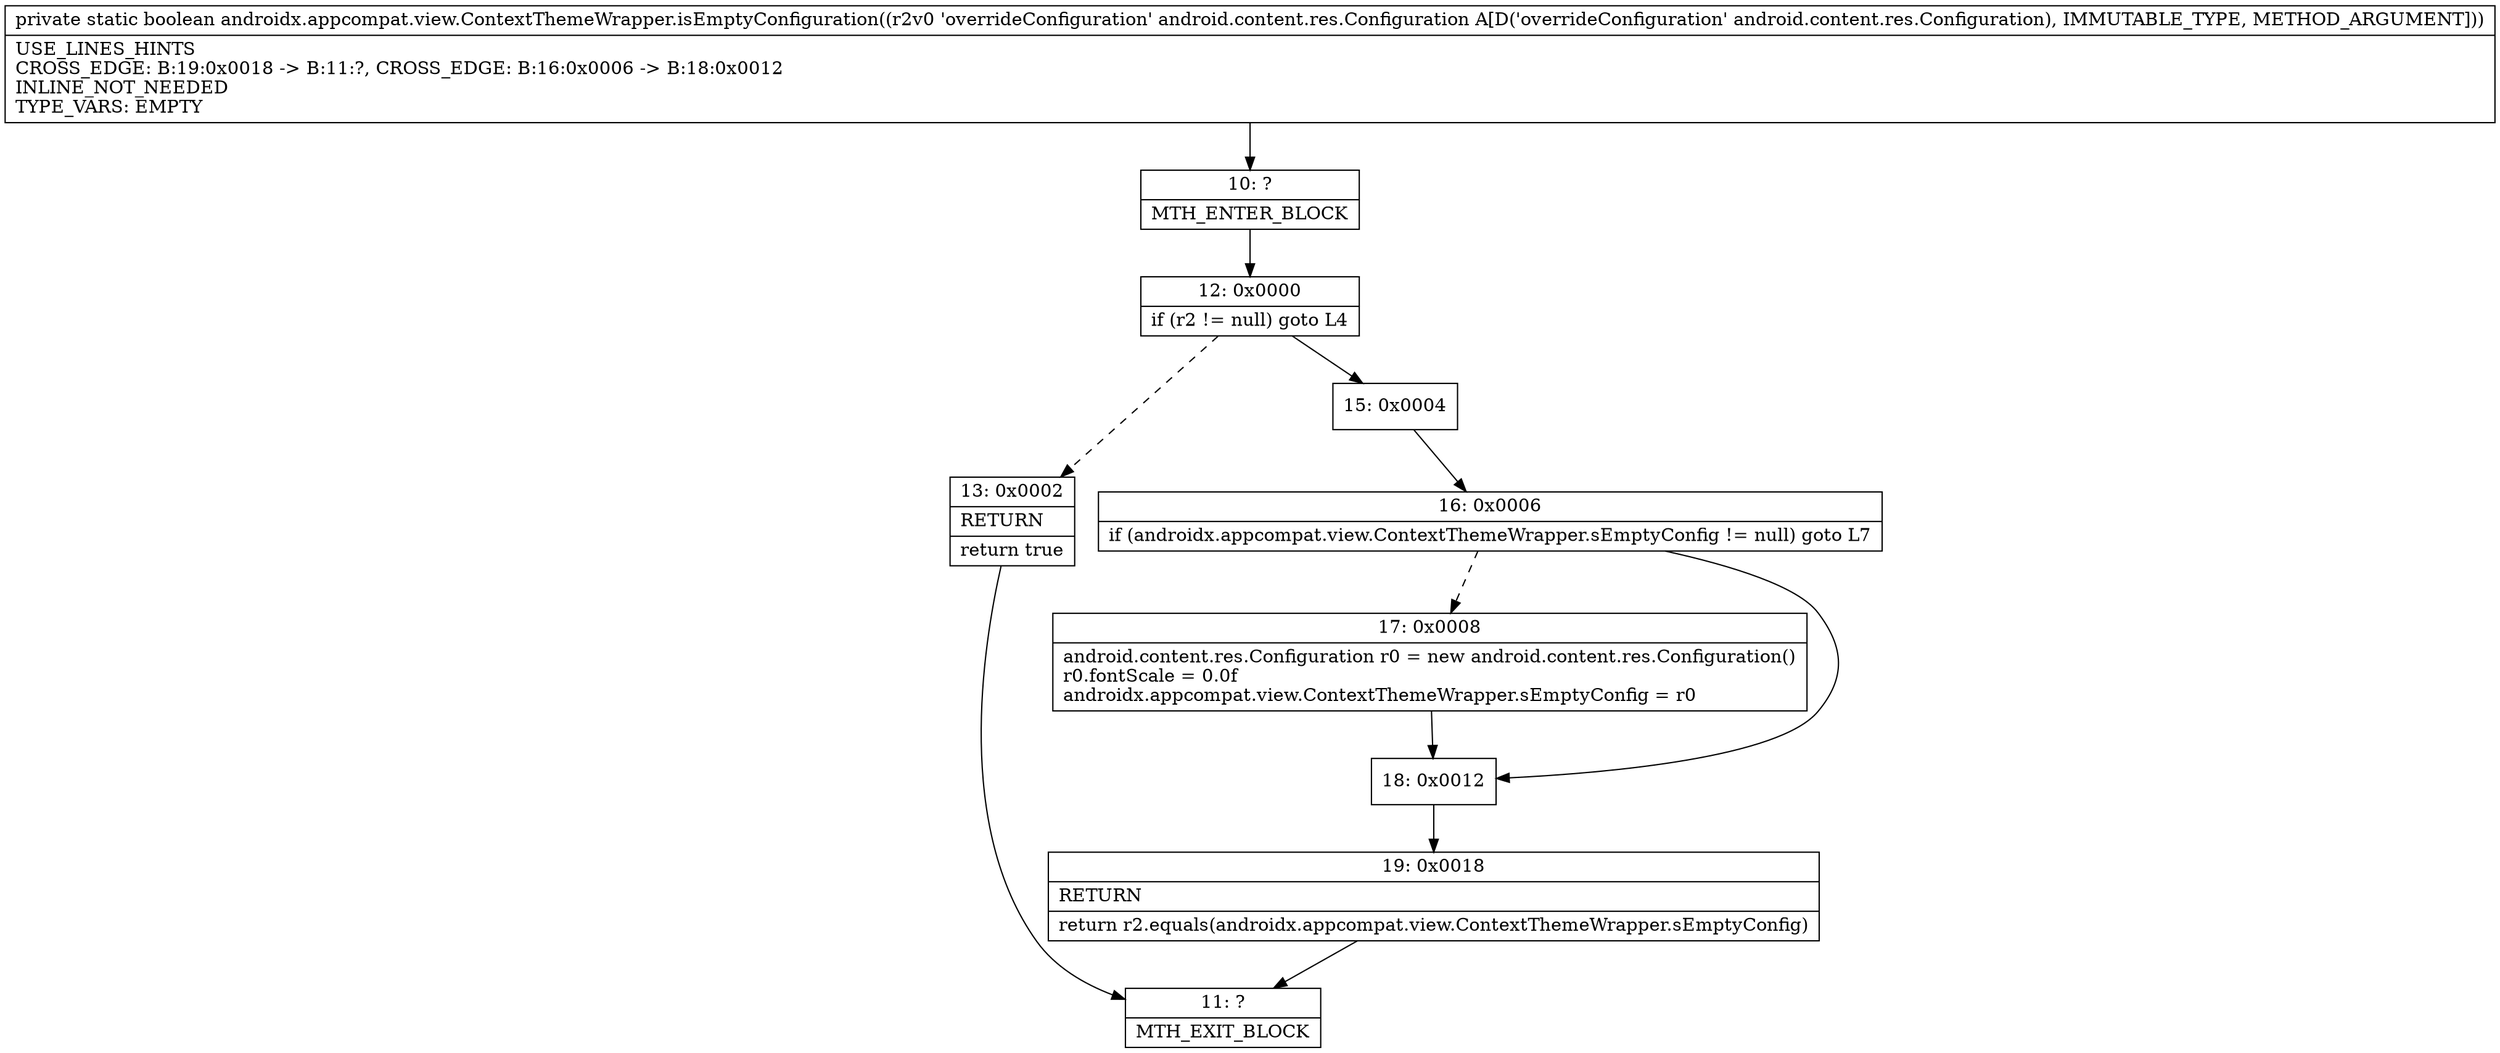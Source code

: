 digraph "CFG forandroidx.appcompat.view.ContextThemeWrapper.isEmptyConfiguration(Landroid\/content\/res\/Configuration;)Z" {
Node_10 [shape=record,label="{10\:\ ?|MTH_ENTER_BLOCK\l}"];
Node_12 [shape=record,label="{12\:\ 0x0000|if (r2 != null) goto L4\l}"];
Node_13 [shape=record,label="{13\:\ 0x0002|RETURN\l|return true\l}"];
Node_11 [shape=record,label="{11\:\ ?|MTH_EXIT_BLOCK\l}"];
Node_15 [shape=record,label="{15\:\ 0x0004}"];
Node_16 [shape=record,label="{16\:\ 0x0006|if (androidx.appcompat.view.ContextThemeWrapper.sEmptyConfig != null) goto L7\l}"];
Node_17 [shape=record,label="{17\:\ 0x0008|android.content.res.Configuration r0 = new android.content.res.Configuration()\lr0.fontScale = 0.0f\landroidx.appcompat.view.ContextThemeWrapper.sEmptyConfig = r0\l}"];
Node_18 [shape=record,label="{18\:\ 0x0012}"];
Node_19 [shape=record,label="{19\:\ 0x0018|RETURN\l|return r2.equals(androidx.appcompat.view.ContextThemeWrapper.sEmptyConfig)\l}"];
MethodNode[shape=record,label="{private static boolean androidx.appcompat.view.ContextThemeWrapper.isEmptyConfiguration((r2v0 'overrideConfiguration' android.content.res.Configuration A[D('overrideConfiguration' android.content.res.Configuration), IMMUTABLE_TYPE, METHOD_ARGUMENT]))  | USE_LINES_HINTS\lCROSS_EDGE: B:19:0x0018 \-\> B:11:?, CROSS_EDGE: B:16:0x0006 \-\> B:18:0x0012\lINLINE_NOT_NEEDED\lTYPE_VARS: EMPTY\l}"];
MethodNode -> Node_10;Node_10 -> Node_12;
Node_12 -> Node_13[style=dashed];
Node_12 -> Node_15;
Node_13 -> Node_11;
Node_15 -> Node_16;
Node_16 -> Node_17[style=dashed];
Node_16 -> Node_18;
Node_17 -> Node_18;
Node_18 -> Node_19;
Node_19 -> Node_11;
}


